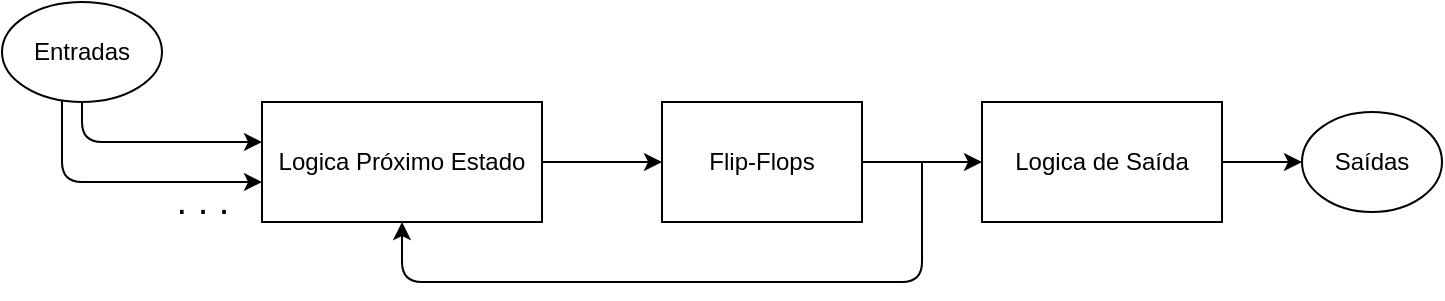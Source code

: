 <mxfile version="14.1.2" type="device"><diagram id="hFWgsn6jO-Tb8gwEeWTg" name="Page-1"><mxGraphModel dx="1332" dy="802" grid="1" gridSize="10" guides="1" tooltips="1" connect="1" arrows="1" fold="1" page="1" pageScale="1" pageWidth="827" pageHeight="1169" math="0" shadow="0"><root><mxCell id="0"/><mxCell id="1" parent="0"/><mxCell id="NlWjaYcJ24ocLzceO3kq-7" style="edgeStyle=orthogonalEdgeStyle;rounded=0;orthogonalLoop=1;jettySize=auto;html=1;entryX=0;entryY=0.5;entryDx=0;entryDy=0;" edge="1" parent="1" source="NlWjaYcJ24ocLzceO3kq-1" target="NlWjaYcJ24ocLzceO3kq-6"><mxGeometry relative="1" as="geometry"/></mxCell><mxCell id="NlWjaYcJ24ocLzceO3kq-1" value="Logica Próximo Estado" style="rounded=0;whiteSpace=wrap;html=1;" vertex="1" parent="1"><mxGeometry x="190" y="240" width="140" height="60" as="geometry"/></mxCell><mxCell id="NlWjaYcJ24ocLzceO3kq-2" value="" style="endArrow=classic;html=1;" edge="1" parent="1" source="NlWjaYcJ24ocLzceO3kq-4"><mxGeometry width="50" height="50" relative="1" as="geometry"><mxPoint x="100" y="200" as="sourcePoint"/><mxPoint x="190" y="260" as="targetPoint"/><Array as="points"><mxPoint x="100" y="260"/></Array></mxGeometry></mxCell><mxCell id="NlWjaYcJ24ocLzceO3kq-3" value="" style="endArrow=classic;html=1;" edge="1" parent="1"><mxGeometry width="50" height="50" relative="1" as="geometry"><mxPoint x="90" y="200" as="sourcePoint"/><mxPoint x="190" y="280" as="targetPoint"/><Array as="points"><mxPoint x="90" y="280"/></Array></mxGeometry></mxCell><mxCell id="NlWjaYcJ24ocLzceO3kq-5" value="&lt;font style=&quot;font-size: 19px&quot;&gt;. . .&lt;/font&gt;" style="text;html=1;align=center;verticalAlign=middle;resizable=0;points=[];autosize=1;" vertex="1" parent="1"><mxGeometry x="140" y="280" width="40" height="20" as="geometry"/></mxCell><mxCell id="NlWjaYcJ24ocLzceO3kq-9" style="edgeStyle=orthogonalEdgeStyle;rounded=0;orthogonalLoop=1;jettySize=auto;html=1;exitX=1;exitY=0.5;exitDx=0;exitDy=0;entryX=0;entryY=0.5;entryDx=0;entryDy=0;" edge="1" parent="1" source="NlWjaYcJ24ocLzceO3kq-6" target="NlWjaYcJ24ocLzceO3kq-8"><mxGeometry relative="1" as="geometry"/></mxCell><mxCell id="NlWjaYcJ24ocLzceO3kq-6" value="Flip-Flops" style="rounded=0;whiteSpace=wrap;html=1;" vertex="1" parent="1"><mxGeometry x="390" y="240" width="100" height="60" as="geometry"/></mxCell><mxCell id="NlWjaYcJ24ocLzceO3kq-11" style="edgeStyle=orthogonalEdgeStyle;rounded=0;orthogonalLoop=1;jettySize=auto;html=1;exitX=1;exitY=0.5;exitDx=0;exitDy=0;entryX=0;entryY=0.5;entryDx=0;entryDy=0;" edge="1" parent="1" source="NlWjaYcJ24ocLzceO3kq-8" target="NlWjaYcJ24ocLzceO3kq-10"><mxGeometry relative="1" as="geometry"/></mxCell><mxCell id="NlWjaYcJ24ocLzceO3kq-8" value="Logica de Saída" style="rounded=0;whiteSpace=wrap;html=1;" vertex="1" parent="1"><mxGeometry x="550" y="240" width="120" height="60" as="geometry"/></mxCell><mxCell id="NlWjaYcJ24ocLzceO3kq-10" value="Saídas" style="ellipse;whiteSpace=wrap;html=1;" vertex="1" parent="1"><mxGeometry x="710" y="245" width="70" height="50" as="geometry"/></mxCell><mxCell id="NlWjaYcJ24ocLzceO3kq-12" value="" style="endArrow=classic;html=1;entryX=0.5;entryY=1;entryDx=0;entryDy=0;" edge="1" parent="1" target="NlWjaYcJ24ocLzceO3kq-1"><mxGeometry width="50" height="50" relative="1" as="geometry"><mxPoint x="520" y="270" as="sourcePoint"/><mxPoint x="250" y="330" as="targetPoint"/><Array as="points"><mxPoint x="520" y="330"/><mxPoint x="260" y="330"/></Array></mxGeometry></mxCell><mxCell id="NlWjaYcJ24ocLzceO3kq-4" value="Entradas" style="ellipse;whiteSpace=wrap;html=1;" vertex="1" parent="1"><mxGeometry x="60" y="190" width="80" height="50" as="geometry"/></mxCell></root></mxGraphModel></diagram></mxfile>